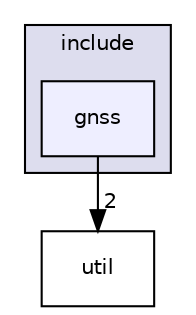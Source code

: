 digraph "modules/drivers/gnss/include/gnss" {
  compound=true
  node [ fontsize="10", fontname="Helvetica"];
  edge [ labelfontsize="10", labelfontname="Helvetica"];
  subgraph clusterdir_e82d5686ef5c2583c33755be40b0f03e {
    graph [ bgcolor="#ddddee", pencolor="black", label="include" fontname="Helvetica", fontsize="10", URL="dir_e82d5686ef5c2583c33755be40b0f03e.html"]
  dir_31425d23b5d975787968b2d4c5569b82 [shape=box, label="gnss", style="filled", fillcolor="#eeeeff", pencolor="black", URL="dir_31425d23b5d975787968b2d4c5569b82.html"];
  }
  dir_f1a56558633594bf706ea670451c55c3 [shape=box label="util" URL="dir_f1a56558633594bf706ea670451c55c3.html"];
  dir_31425d23b5d975787968b2d4c5569b82->dir_f1a56558633594bf706ea670451c55c3 [headlabel="2", labeldistance=1.5 headhref="dir_000106_000034.html"];
}
